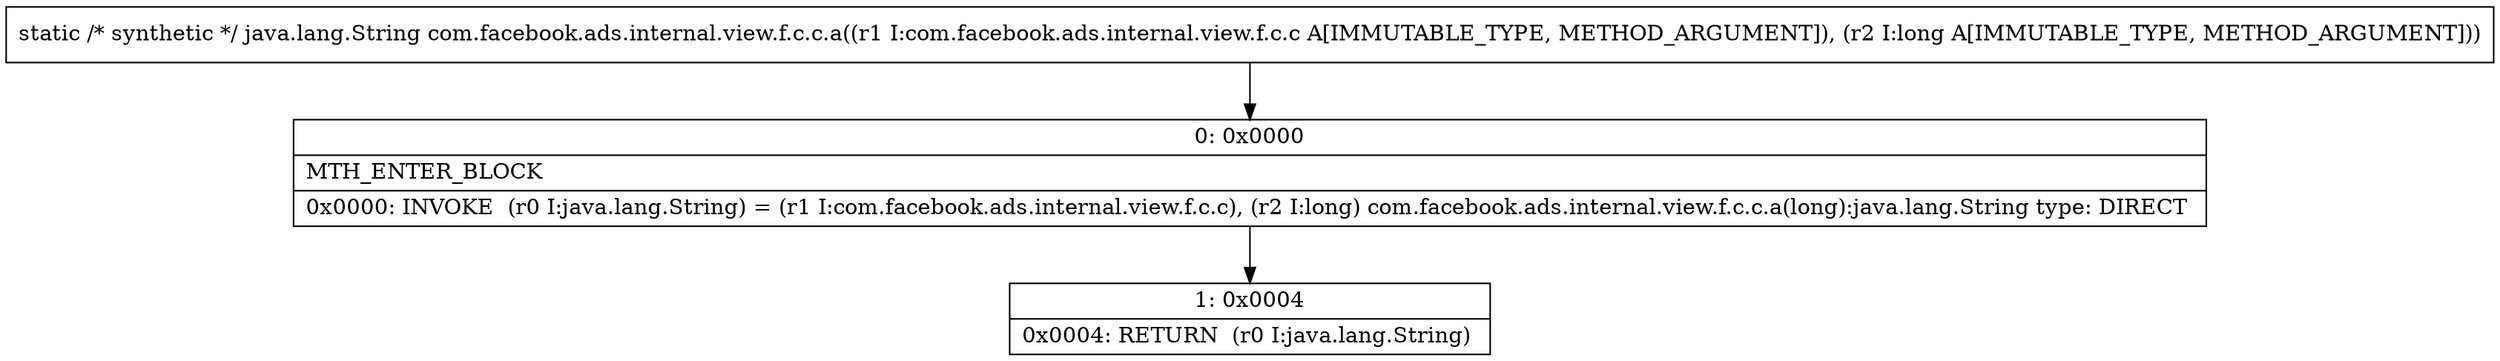digraph "CFG forcom.facebook.ads.internal.view.f.c.c.a(Lcom\/facebook\/ads\/internal\/view\/f\/c\/c;J)Ljava\/lang\/String;" {
Node_0 [shape=record,label="{0\:\ 0x0000|MTH_ENTER_BLOCK\l|0x0000: INVOKE  (r0 I:java.lang.String) = (r1 I:com.facebook.ads.internal.view.f.c.c), (r2 I:long) com.facebook.ads.internal.view.f.c.c.a(long):java.lang.String type: DIRECT \l}"];
Node_1 [shape=record,label="{1\:\ 0x0004|0x0004: RETURN  (r0 I:java.lang.String) \l}"];
MethodNode[shape=record,label="{static \/* synthetic *\/ java.lang.String com.facebook.ads.internal.view.f.c.c.a((r1 I:com.facebook.ads.internal.view.f.c.c A[IMMUTABLE_TYPE, METHOD_ARGUMENT]), (r2 I:long A[IMMUTABLE_TYPE, METHOD_ARGUMENT])) }"];
MethodNode -> Node_0;
Node_0 -> Node_1;
}

